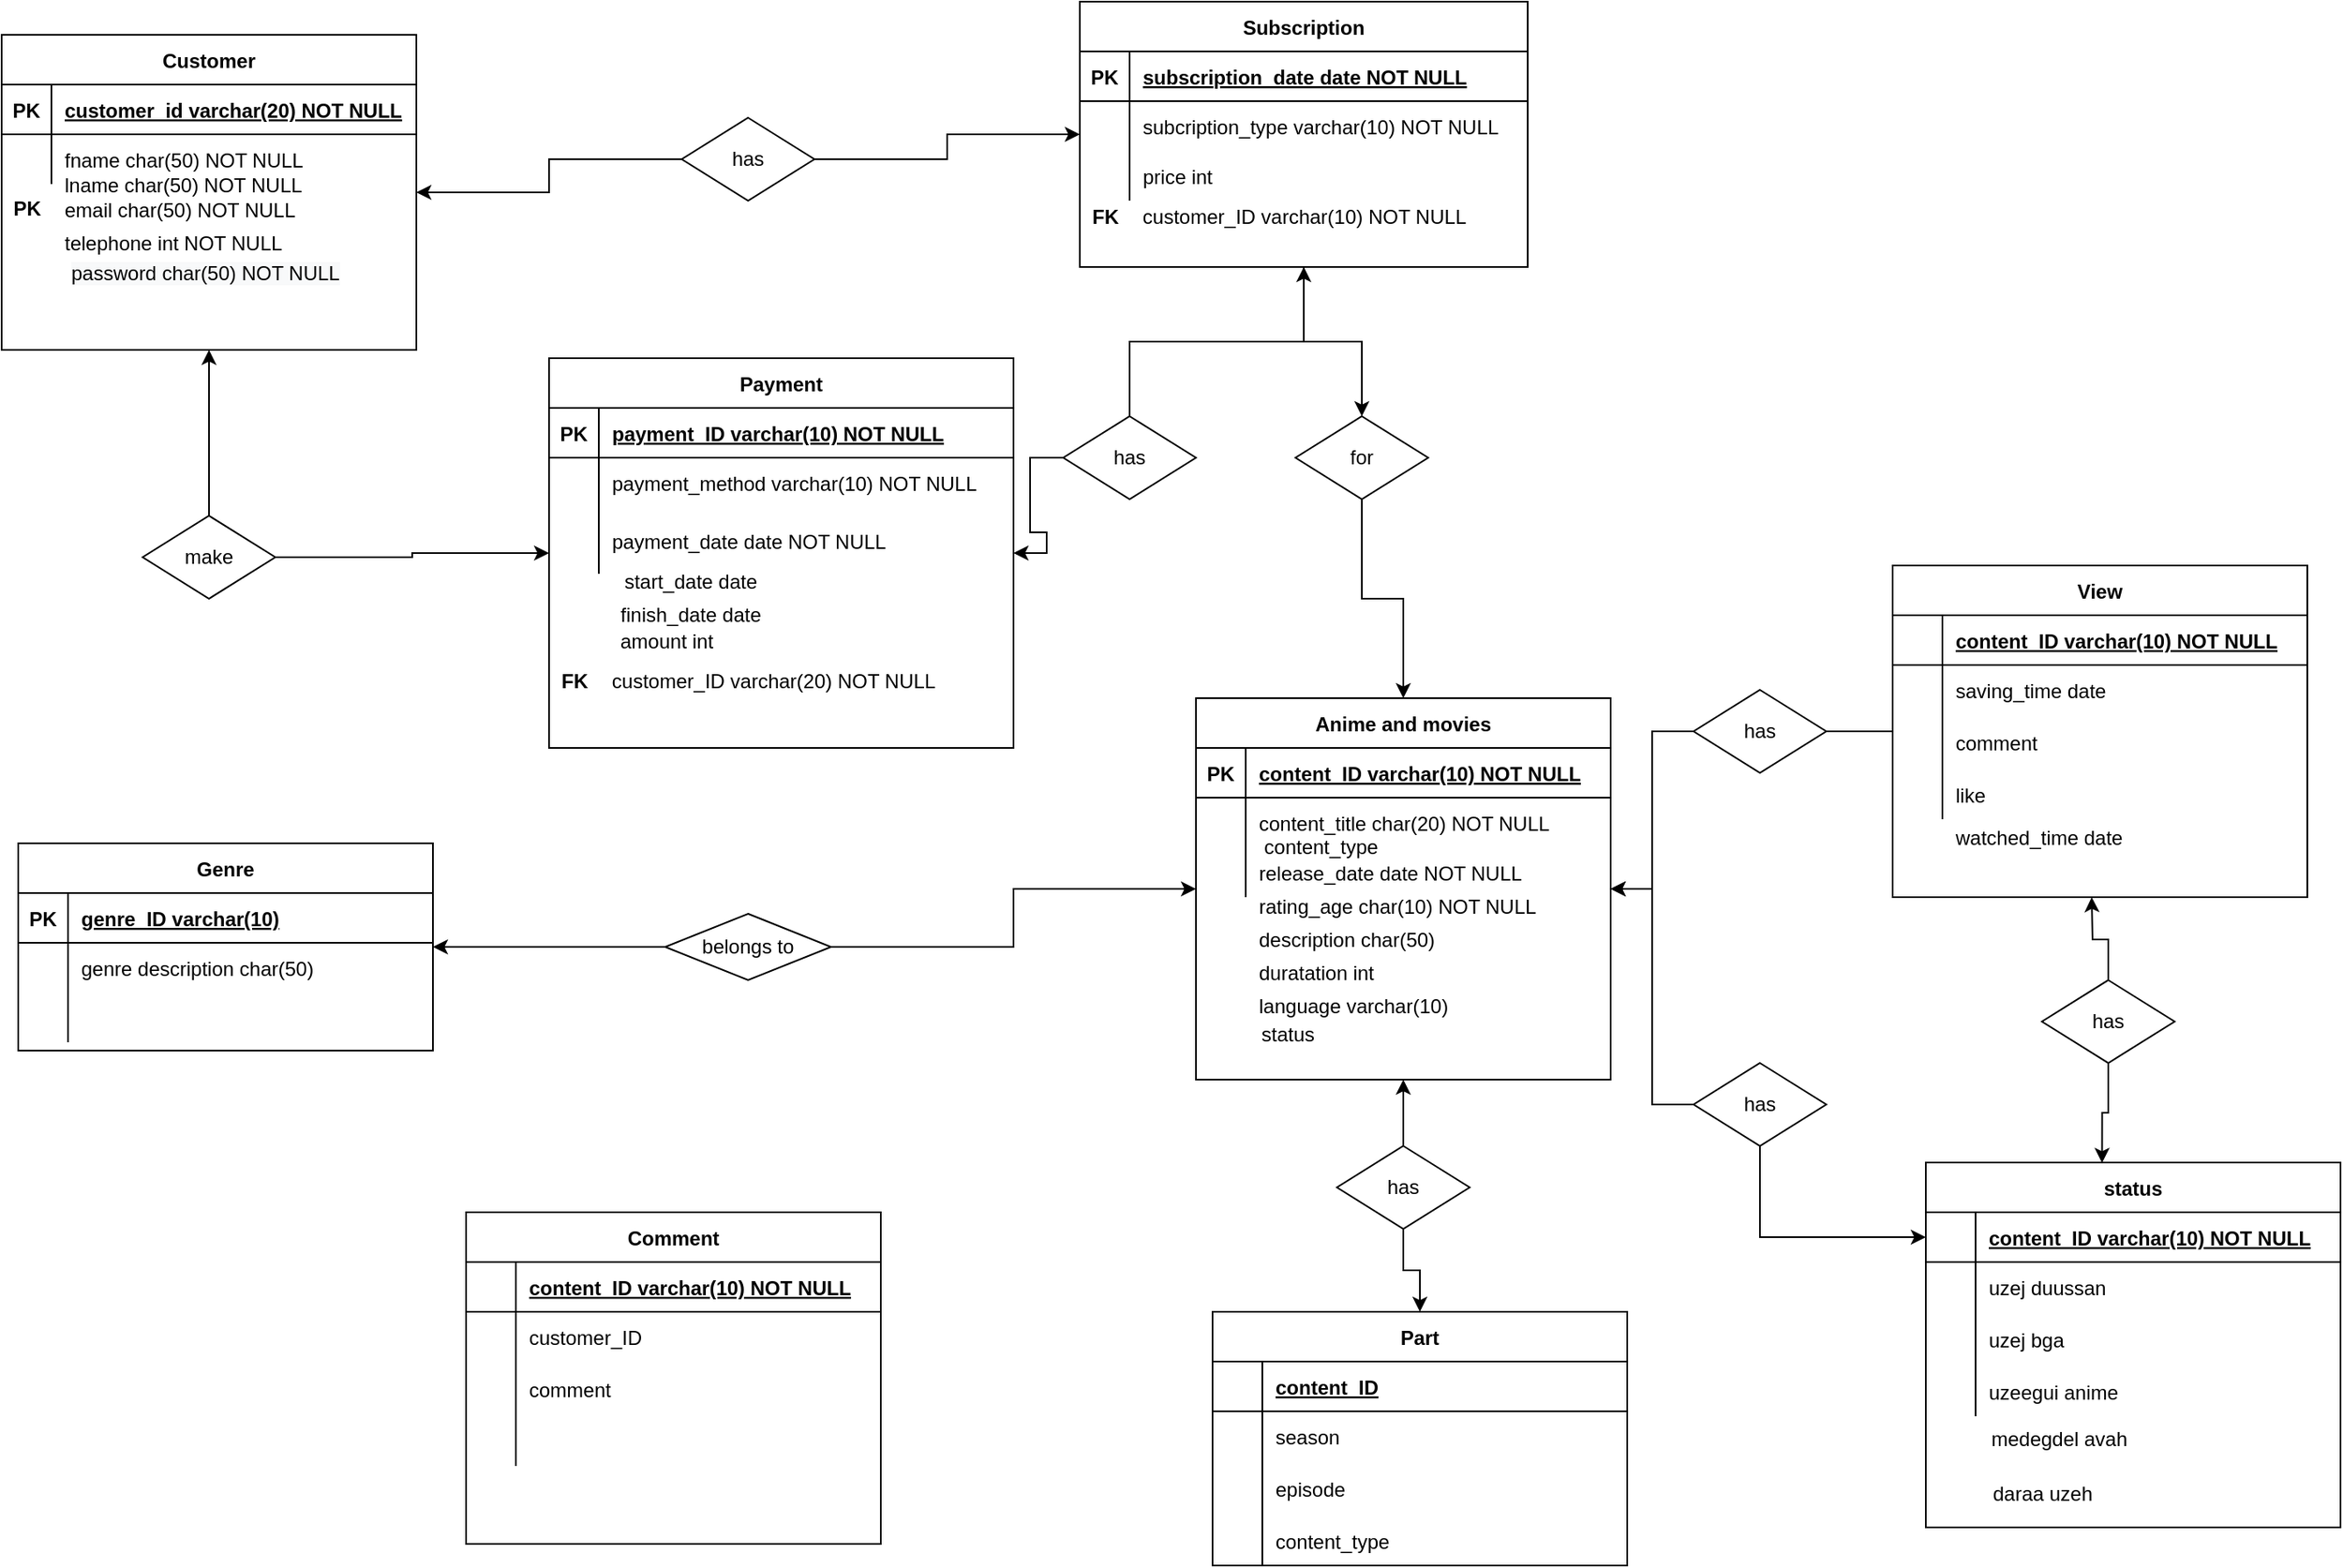 <mxfile version="16.6.2" type="device"><diagram id="V4XPIKXcY6aVH9F1fIoo" name="Page-1"><mxGraphModel dx="1673" dy="934" grid="1" gridSize="10" guides="1" tooltips="1" connect="1" arrows="1" fold="1" page="1" pageScale="1" pageWidth="850" pageHeight="1100" math="0" shadow="0"><root><mxCell id="0"/><mxCell id="1" parent="0"/><mxCell id="MwUaEsIKGgA0nYyrl2PC-1" value="" style="edgeStyle=orthogonalEdgeStyle;rounded=0;orthogonalLoop=1;jettySize=auto;html=1;" edge="1" parent="1" source="MwUaEsIKGgA0nYyrl2PC-2" target="MwUaEsIKGgA0nYyrl2PC-69"><mxGeometry relative="1" as="geometry"/></mxCell><mxCell id="MwUaEsIKGgA0nYyrl2PC-2" value="Subscription" style="shape=table;startSize=30;container=1;collapsible=1;childLayout=tableLayout;fixedRows=1;rowLines=0;fontStyle=1;align=center;resizeLast=1;" vertex="1" parent="1"><mxGeometry x="680" y="30" width="270" height="160" as="geometry"/></mxCell><mxCell id="MwUaEsIKGgA0nYyrl2PC-3" value="" style="shape=partialRectangle;collapsible=0;dropTarget=0;pointerEvents=0;fillColor=none;points=[[0,0.5],[1,0.5]];portConstraint=eastwest;top=0;left=0;right=0;bottom=1;" vertex="1" parent="MwUaEsIKGgA0nYyrl2PC-2"><mxGeometry y="30" width="270" height="30" as="geometry"/></mxCell><mxCell id="MwUaEsIKGgA0nYyrl2PC-4" value="PK" style="shape=partialRectangle;overflow=hidden;connectable=0;fillColor=none;top=0;left=0;bottom=0;right=0;fontStyle=1;" vertex="1" parent="MwUaEsIKGgA0nYyrl2PC-3"><mxGeometry width="30" height="30" as="geometry"><mxRectangle width="30" height="30" as="alternateBounds"/></mxGeometry></mxCell><mxCell id="MwUaEsIKGgA0nYyrl2PC-5" value="subscription_date date NOT NULL" style="shape=partialRectangle;overflow=hidden;connectable=0;fillColor=none;top=0;left=0;bottom=0;right=0;align=left;spacingLeft=6;fontStyle=5;" vertex="1" parent="MwUaEsIKGgA0nYyrl2PC-3"><mxGeometry x="30" width="240" height="30" as="geometry"><mxRectangle width="240" height="30" as="alternateBounds"/></mxGeometry></mxCell><mxCell id="MwUaEsIKGgA0nYyrl2PC-6" value="" style="shape=partialRectangle;collapsible=0;dropTarget=0;pointerEvents=0;fillColor=none;points=[[0,0.5],[1,0.5]];portConstraint=eastwest;top=0;left=0;right=0;bottom=0;" vertex="1" parent="MwUaEsIKGgA0nYyrl2PC-2"><mxGeometry y="60" width="270" height="30" as="geometry"/></mxCell><mxCell id="MwUaEsIKGgA0nYyrl2PC-7" value="" style="shape=partialRectangle;overflow=hidden;connectable=0;fillColor=none;top=0;left=0;bottom=0;right=0;" vertex="1" parent="MwUaEsIKGgA0nYyrl2PC-6"><mxGeometry width="30" height="30" as="geometry"><mxRectangle width="30" height="30" as="alternateBounds"/></mxGeometry></mxCell><mxCell id="MwUaEsIKGgA0nYyrl2PC-8" value="subcription_type varchar(10) NOT NULL" style="shape=partialRectangle;overflow=hidden;connectable=0;fillColor=none;top=0;left=0;bottom=0;right=0;align=left;spacingLeft=6;" vertex="1" parent="MwUaEsIKGgA0nYyrl2PC-6"><mxGeometry x="30" width="240" height="30" as="geometry"><mxRectangle width="240" height="30" as="alternateBounds"/></mxGeometry></mxCell><mxCell id="MwUaEsIKGgA0nYyrl2PC-9" value="" style="shape=partialRectangle;collapsible=0;dropTarget=0;pointerEvents=0;fillColor=none;points=[[0,0.5],[1,0.5]];portConstraint=eastwest;top=0;left=0;right=0;bottom=0;" vertex="1" parent="MwUaEsIKGgA0nYyrl2PC-2"><mxGeometry y="90" width="270" height="30" as="geometry"/></mxCell><mxCell id="MwUaEsIKGgA0nYyrl2PC-10" value="" style="shape=partialRectangle;overflow=hidden;connectable=0;fillColor=none;top=0;left=0;bottom=0;right=0;" vertex="1" parent="MwUaEsIKGgA0nYyrl2PC-9"><mxGeometry width="30" height="30" as="geometry"><mxRectangle width="30" height="30" as="alternateBounds"/></mxGeometry></mxCell><mxCell id="MwUaEsIKGgA0nYyrl2PC-11" value="price int" style="shape=partialRectangle;overflow=hidden;connectable=0;fillColor=none;top=0;left=0;bottom=0;right=0;align=left;spacingLeft=6;" vertex="1" parent="MwUaEsIKGgA0nYyrl2PC-9"><mxGeometry x="30" width="240" height="30" as="geometry"><mxRectangle width="240" height="30" as="alternateBounds"/></mxGeometry></mxCell><mxCell id="MwUaEsIKGgA0nYyrl2PC-12" value="Anime and movies" style="shape=table;startSize=30;container=1;collapsible=1;childLayout=tableLayout;fixedRows=1;rowLines=0;fontStyle=1;align=center;resizeLast=1;" vertex="1" parent="1"><mxGeometry x="750" y="450" width="250" height="230" as="geometry"/></mxCell><mxCell id="MwUaEsIKGgA0nYyrl2PC-13" value="" style="shape=partialRectangle;collapsible=0;dropTarget=0;pointerEvents=0;fillColor=none;points=[[0,0.5],[1,0.5]];portConstraint=eastwest;top=0;left=0;right=0;bottom=1;" vertex="1" parent="MwUaEsIKGgA0nYyrl2PC-12"><mxGeometry y="30" width="250" height="30" as="geometry"/></mxCell><mxCell id="MwUaEsIKGgA0nYyrl2PC-14" value="PK" style="shape=partialRectangle;overflow=hidden;connectable=0;fillColor=none;top=0;left=0;bottom=0;right=0;fontStyle=1;" vertex="1" parent="MwUaEsIKGgA0nYyrl2PC-13"><mxGeometry width="30" height="30" as="geometry"><mxRectangle width="30" height="30" as="alternateBounds"/></mxGeometry></mxCell><mxCell id="MwUaEsIKGgA0nYyrl2PC-15" value="content_ID varchar(10) NOT NULL" style="shape=partialRectangle;overflow=hidden;connectable=0;fillColor=none;top=0;left=0;bottom=0;right=0;align=left;spacingLeft=6;fontStyle=5;" vertex="1" parent="MwUaEsIKGgA0nYyrl2PC-13"><mxGeometry x="30" width="220" height="30" as="geometry"><mxRectangle width="220" height="30" as="alternateBounds"/></mxGeometry></mxCell><mxCell id="MwUaEsIKGgA0nYyrl2PC-16" value="" style="shape=partialRectangle;collapsible=0;dropTarget=0;pointerEvents=0;fillColor=none;points=[[0,0.5],[1,0.5]];portConstraint=eastwest;top=0;left=0;right=0;bottom=0;" vertex="1" parent="MwUaEsIKGgA0nYyrl2PC-12"><mxGeometry y="60" width="250" height="30" as="geometry"/></mxCell><mxCell id="MwUaEsIKGgA0nYyrl2PC-17" value="" style="shape=partialRectangle;overflow=hidden;connectable=0;fillColor=none;top=0;left=0;bottom=0;right=0;" vertex="1" parent="MwUaEsIKGgA0nYyrl2PC-16"><mxGeometry width="30" height="30" as="geometry"><mxRectangle width="30" height="30" as="alternateBounds"/></mxGeometry></mxCell><mxCell id="MwUaEsIKGgA0nYyrl2PC-18" value="content_title char(20) NOT NULL" style="shape=partialRectangle;overflow=hidden;connectable=0;fillColor=none;top=0;left=0;bottom=0;right=0;align=left;spacingLeft=6;" vertex="1" parent="MwUaEsIKGgA0nYyrl2PC-16"><mxGeometry x="30" width="220" height="30" as="geometry"><mxRectangle width="220" height="30" as="alternateBounds"/></mxGeometry></mxCell><mxCell id="MwUaEsIKGgA0nYyrl2PC-19" value="" style="shape=partialRectangle;collapsible=0;dropTarget=0;pointerEvents=0;fillColor=none;points=[[0,0.5],[1,0.5]];portConstraint=eastwest;top=0;left=0;right=0;bottom=0;" vertex="1" parent="MwUaEsIKGgA0nYyrl2PC-12"><mxGeometry y="90" width="250" height="30" as="geometry"/></mxCell><mxCell id="MwUaEsIKGgA0nYyrl2PC-20" value="" style="shape=partialRectangle;overflow=hidden;connectable=0;fillColor=none;top=0;left=0;bottom=0;right=0;" vertex="1" parent="MwUaEsIKGgA0nYyrl2PC-19"><mxGeometry width="30" height="30" as="geometry"><mxRectangle width="30" height="30" as="alternateBounds"/></mxGeometry></mxCell><mxCell id="MwUaEsIKGgA0nYyrl2PC-21" value="release_date date NOT NULL" style="shape=partialRectangle;overflow=hidden;connectable=0;fillColor=none;top=0;left=0;bottom=0;right=0;align=left;spacingLeft=6;" vertex="1" parent="MwUaEsIKGgA0nYyrl2PC-19"><mxGeometry x="30" width="220" height="30" as="geometry"><mxRectangle width="220" height="30" as="alternateBounds"/></mxGeometry></mxCell><mxCell id="MwUaEsIKGgA0nYyrl2PC-22" value="Customer" style="shape=table;startSize=30;container=1;collapsible=1;childLayout=tableLayout;fixedRows=1;rowLines=0;fontStyle=1;align=center;resizeLast=1;" vertex="1" parent="1"><mxGeometry x="30" y="50" width="250" height="190" as="geometry"/></mxCell><mxCell id="MwUaEsIKGgA0nYyrl2PC-23" value="" style="shape=partialRectangle;collapsible=0;dropTarget=0;pointerEvents=0;fillColor=none;points=[[0,0.5],[1,0.5]];portConstraint=eastwest;top=0;left=0;right=0;bottom=1;" vertex="1" parent="MwUaEsIKGgA0nYyrl2PC-22"><mxGeometry y="30" width="250" height="30" as="geometry"/></mxCell><mxCell id="MwUaEsIKGgA0nYyrl2PC-24" value="PK" style="shape=partialRectangle;overflow=hidden;connectable=0;fillColor=none;top=0;left=0;bottom=0;right=0;fontStyle=1;" vertex="1" parent="MwUaEsIKGgA0nYyrl2PC-23"><mxGeometry width="30" height="30" as="geometry"><mxRectangle width="30" height="30" as="alternateBounds"/></mxGeometry></mxCell><mxCell id="MwUaEsIKGgA0nYyrl2PC-25" value="customer_id varchar(20) NOT NULL " style="shape=partialRectangle;overflow=hidden;connectable=0;fillColor=none;top=0;left=0;bottom=0;right=0;align=left;spacingLeft=6;fontStyle=5;" vertex="1" parent="MwUaEsIKGgA0nYyrl2PC-23"><mxGeometry x="30" width="220" height="30" as="geometry"><mxRectangle width="220" height="30" as="alternateBounds"/></mxGeometry></mxCell><mxCell id="MwUaEsIKGgA0nYyrl2PC-26" value="" style="shape=partialRectangle;collapsible=0;dropTarget=0;pointerEvents=0;fillColor=none;points=[[0,0.5],[1,0.5]];portConstraint=eastwest;top=0;left=0;right=0;bottom=0;" vertex="1" parent="MwUaEsIKGgA0nYyrl2PC-22"><mxGeometry y="60" width="250" height="30" as="geometry"/></mxCell><mxCell id="MwUaEsIKGgA0nYyrl2PC-27" value="" style="shape=partialRectangle;overflow=hidden;connectable=0;fillColor=none;top=0;left=0;bottom=0;right=0;" vertex="1" parent="MwUaEsIKGgA0nYyrl2PC-26"><mxGeometry width="30" height="30" as="geometry"><mxRectangle width="30" height="30" as="alternateBounds"/></mxGeometry></mxCell><mxCell id="MwUaEsIKGgA0nYyrl2PC-28" value="fname char(50) NOT NULL" style="shape=partialRectangle;overflow=hidden;connectable=0;fillColor=none;top=0;left=0;bottom=0;right=0;align=left;spacingLeft=6;" vertex="1" parent="MwUaEsIKGgA0nYyrl2PC-26"><mxGeometry x="30" width="220" height="30" as="geometry"><mxRectangle width="220" height="30" as="alternateBounds"/></mxGeometry></mxCell><mxCell id="MwUaEsIKGgA0nYyrl2PC-29" value="lname char(50) NOT NULL" style="shape=partialRectangle;overflow=hidden;connectable=0;fillColor=none;top=0;left=0;bottom=0;right=0;align=left;spacingLeft=6;" vertex="1" parent="1"><mxGeometry x="60" y="125" width="220" height="30" as="geometry"><mxRectangle width="220" height="30" as="alternateBounds"/></mxGeometry></mxCell><mxCell id="MwUaEsIKGgA0nYyrl2PC-30" value="email char(50) NOT NULL" style="shape=partialRectangle;overflow=hidden;connectable=0;fillColor=none;top=0;left=0;bottom=0;right=0;align=left;spacingLeft=6;" vertex="1" parent="1"><mxGeometry x="60" y="80" width="220" height="150" as="geometry"><mxRectangle width="220" height="30" as="alternateBounds"/></mxGeometry></mxCell><mxCell id="MwUaEsIKGgA0nYyrl2PC-31" value="telephone int NOT NULL" style="shape=partialRectangle;overflow=hidden;connectable=0;fillColor=none;top=0;left=0;bottom=0;right=0;align=left;spacingLeft=6;" vertex="1" parent="1"><mxGeometry x="60" y="160" width="220" height="30" as="geometry"><mxRectangle width="220" height="30" as="alternateBounds"/></mxGeometry></mxCell><mxCell id="MwUaEsIKGgA0nYyrl2PC-32" value="" style="shape=partialRectangle;collapsible=0;dropTarget=0;pointerEvents=0;fillColor=none;points=[[0,0.5],[1,0.5]];portConstraint=eastwest;top=0;left=0;right=0;bottom=0;" vertex="1" parent="1"><mxGeometry x="750" y="560" width="250" height="30" as="geometry"/></mxCell><mxCell id="MwUaEsIKGgA0nYyrl2PC-33" value="" style="shape=partialRectangle;overflow=hidden;connectable=0;fillColor=none;top=0;left=0;bottom=0;right=0;" vertex="1" parent="MwUaEsIKGgA0nYyrl2PC-32"><mxGeometry width="30" height="30" as="geometry"><mxRectangle width="30" height="30" as="alternateBounds"/></mxGeometry></mxCell><mxCell id="MwUaEsIKGgA0nYyrl2PC-34" value="rating_age char(10) NOT NULL" style="shape=partialRectangle;overflow=hidden;connectable=0;fillColor=none;top=0;left=0;bottom=0;right=0;align=left;spacingLeft=6;" vertex="1" parent="MwUaEsIKGgA0nYyrl2PC-32"><mxGeometry x="30" width="220" height="30" as="geometry"><mxRectangle width="220" height="30" as="alternateBounds"/></mxGeometry></mxCell><mxCell id="MwUaEsIKGgA0nYyrl2PC-35" value="" style="shape=partialRectangle;collapsible=0;dropTarget=0;pointerEvents=0;fillColor=none;points=[[0,0.5],[1,0.5]];portConstraint=eastwest;top=0;left=0;right=0;bottom=0;" vertex="1" parent="1"><mxGeometry x="750" y="580" width="250" height="30" as="geometry"/></mxCell><mxCell id="MwUaEsIKGgA0nYyrl2PC-36" value="" style="shape=partialRectangle;overflow=hidden;connectable=0;fillColor=none;top=0;left=0;bottom=0;right=0;" vertex="1" parent="MwUaEsIKGgA0nYyrl2PC-35"><mxGeometry width="30" height="30" as="geometry"><mxRectangle width="30" height="30" as="alternateBounds"/></mxGeometry></mxCell><mxCell id="MwUaEsIKGgA0nYyrl2PC-37" value="description char(50)" style="shape=partialRectangle;overflow=hidden;connectable=0;fillColor=none;top=0;left=0;bottom=0;right=0;align=left;spacingLeft=6;" vertex="1" parent="MwUaEsIKGgA0nYyrl2PC-35"><mxGeometry x="30" width="220" height="30" as="geometry"><mxRectangle width="220" height="30" as="alternateBounds"/></mxGeometry></mxCell><mxCell id="MwUaEsIKGgA0nYyrl2PC-38" value="" style="shape=partialRectangle;collapsible=0;dropTarget=0;pointerEvents=0;fillColor=none;points=[[0,0.5],[1,0.5]];portConstraint=eastwest;top=0;left=0;right=0;bottom=0;" vertex="1" parent="1"><mxGeometry x="750" y="600" width="250" height="30" as="geometry"/></mxCell><mxCell id="MwUaEsIKGgA0nYyrl2PC-39" value="" style="shape=partialRectangle;overflow=hidden;connectable=0;fillColor=none;top=0;left=0;bottom=0;right=0;" vertex="1" parent="MwUaEsIKGgA0nYyrl2PC-38"><mxGeometry width="30" height="30" as="geometry"><mxRectangle width="30" height="30" as="alternateBounds"/></mxGeometry></mxCell><mxCell id="MwUaEsIKGgA0nYyrl2PC-40" value="duratation int" style="shape=partialRectangle;overflow=hidden;connectable=0;fillColor=none;top=0;left=0;bottom=0;right=0;align=left;spacingLeft=6;" vertex="1" parent="MwUaEsIKGgA0nYyrl2PC-38"><mxGeometry x="30" width="220" height="30" as="geometry"><mxRectangle width="220" height="30" as="alternateBounds"/></mxGeometry></mxCell><mxCell id="MwUaEsIKGgA0nYyrl2PC-41" value="" style="shape=partialRectangle;collapsible=0;dropTarget=0;pointerEvents=0;fillColor=none;points=[[0,0.5],[1,0.5]];portConstraint=eastwest;top=0;left=0;right=0;bottom=0;" vertex="1" parent="1"><mxGeometry x="750" y="620" width="250" height="30" as="geometry"/></mxCell><mxCell id="MwUaEsIKGgA0nYyrl2PC-42" value="" style="shape=partialRectangle;overflow=hidden;connectable=0;fillColor=none;top=0;left=0;bottom=0;right=0;" vertex="1" parent="MwUaEsIKGgA0nYyrl2PC-41"><mxGeometry width="30" height="30" as="geometry"><mxRectangle width="30" height="30" as="alternateBounds"/></mxGeometry></mxCell><mxCell id="MwUaEsIKGgA0nYyrl2PC-43" value="language varchar(10)" style="shape=partialRectangle;overflow=hidden;connectable=0;fillColor=none;top=0;left=0;bottom=0;right=0;align=left;spacingLeft=6;" vertex="1" parent="MwUaEsIKGgA0nYyrl2PC-41"><mxGeometry x="30" width="220" height="30" as="geometry"><mxRectangle width="220" height="30" as="alternateBounds"/></mxGeometry></mxCell><mxCell id="MwUaEsIKGgA0nYyrl2PC-44" value="Genre" style="shape=table;startSize=30;container=1;collapsible=1;childLayout=tableLayout;fixedRows=1;rowLines=0;fontStyle=1;align=center;resizeLast=1;" vertex="1" parent="1"><mxGeometry x="40" y="537.5" width="250" height="125" as="geometry"/></mxCell><mxCell id="MwUaEsIKGgA0nYyrl2PC-45" value="" style="shape=partialRectangle;collapsible=0;dropTarget=0;pointerEvents=0;fillColor=none;points=[[0,0.5],[1,0.5]];portConstraint=eastwest;top=0;left=0;right=0;bottom=1;" vertex="1" parent="MwUaEsIKGgA0nYyrl2PC-44"><mxGeometry y="30" width="250" height="30" as="geometry"/></mxCell><mxCell id="MwUaEsIKGgA0nYyrl2PC-46" value="PK" style="shape=partialRectangle;overflow=hidden;connectable=0;fillColor=none;top=0;left=0;bottom=0;right=0;fontStyle=1;" vertex="1" parent="MwUaEsIKGgA0nYyrl2PC-45"><mxGeometry width="30" height="30" as="geometry"><mxRectangle width="30" height="30" as="alternateBounds"/></mxGeometry></mxCell><mxCell id="MwUaEsIKGgA0nYyrl2PC-47" value="genre_ID varchar(10)" style="shape=partialRectangle;overflow=hidden;connectable=0;fillColor=none;top=0;left=0;bottom=0;right=0;align=left;spacingLeft=6;fontStyle=5;" vertex="1" parent="MwUaEsIKGgA0nYyrl2PC-45"><mxGeometry x="30" width="220" height="30" as="geometry"><mxRectangle width="220" height="30" as="alternateBounds"/></mxGeometry></mxCell><mxCell id="MwUaEsIKGgA0nYyrl2PC-48" value="" style="shape=partialRectangle;collapsible=0;dropTarget=0;pointerEvents=0;fillColor=none;points=[[0,0.5],[1,0.5]];portConstraint=eastwest;top=0;left=0;right=0;bottom=0;" vertex="1" parent="MwUaEsIKGgA0nYyrl2PC-44"><mxGeometry y="60" width="250" height="30" as="geometry"/></mxCell><mxCell id="MwUaEsIKGgA0nYyrl2PC-49" value="" style="shape=partialRectangle;overflow=hidden;connectable=0;fillColor=none;top=0;left=0;bottom=0;right=0;" vertex="1" parent="MwUaEsIKGgA0nYyrl2PC-48"><mxGeometry width="30" height="30" as="geometry"><mxRectangle width="30" height="30" as="alternateBounds"/></mxGeometry></mxCell><mxCell id="MwUaEsIKGgA0nYyrl2PC-50" value="genre description char(50)" style="shape=partialRectangle;overflow=hidden;connectable=0;fillColor=none;top=0;left=0;bottom=0;right=0;align=left;spacingLeft=6;" vertex="1" parent="MwUaEsIKGgA0nYyrl2PC-48"><mxGeometry x="30" width="220" height="30" as="geometry"><mxRectangle width="220" height="30" as="alternateBounds"/></mxGeometry></mxCell><mxCell id="MwUaEsIKGgA0nYyrl2PC-51" value="" style="shape=partialRectangle;collapsible=0;dropTarget=0;pointerEvents=0;fillColor=none;points=[[0,0.5],[1,0.5]];portConstraint=eastwest;top=0;left=0;right=0;bottom=0;" vertex="1" parent="MwUaEsIKGgA0nYyrl2PC-44"><mxGeometry y="90" width="250" height="30" as="geometry"/></mxCell><mxCell id="MwUaEsIKGgA0nYyrl2PC-52" value="" style="shape=partialRectangle;overflow=hidden;connectable=0;fillColor=none;top=0;left=0;bottom=0;right=0;" vertex="1" parent="MwUaEsIKGgA0nYyrl2PC-51"><mxGeometry width="30" height="30" as="geometry"><mxRectangle width="30" height="30" as="alternateBounds"/></mxGeometry></mxCell><mxCell id="MwUaEsIKGgA0nYyrl2PC-53" value="" style="shape=partialRectangle;overflow=hidden;connectable=0;fillColor=none;top=0;left=0;bottom=0;right=0;align=left;spacingLeft=6;" vertex="1" parent="MwUaEsIKGgA0nYyrl2PC-51"><mxGeometry x="30" width="220" height="30" as="geometry"><mxRectangle width="220" height="30" as="alternateBounds"/></mxGeometry></mxCell><mxCell id="MwUaEsIKGgA0nYyrl2PC-54" value="Payment" style="shape=table;startSize=30;container=1;collapsible=1;childLayout=tableLayout;fixedRows=1;rowLines=0;fontStyle=1;align=center;resizeLast=1;" vertex="1" parent="1"><mxGeometry x="360" y="245" width="280" height="235" as="geometry"/></mxCell><mxCell id="MwUaEsIKGgA0nYyrl2PC-55" value="" style="shape=partialRectangle;collapsible=0;dropTarget=0;pointerEvents=0;fillColor=none;points=[[0,0.5],[1,0.5]];portConstraint=eastwest;top=0;left=0;right=0;bottom=1;" vertex="1" parent="MwUaEsIKGgA0nYyrl2PC-54"><mxGeometry y="30" width="280" height="30" as="geometry"/></mxCell><mxCell id="MwUaEsIKGgA0nYyrl2PC-56" value="PK" style="shape=partialRectangle;overflow=hidden;connectable=0;fillColor=none;top=0;left=0;bottom=0;right=0;fontStyle=1;" vertex="1" parent="MwUaEsIKGgA0nYyrl2PC-55"><mxGeometry width="30" height="30" as="geometry"><mxRectangle width="30" height="30" as="alternateBounds"/></mxGeometry></mxCell><mxCell id="MwUaEsIKGgA0nYyrl2PC-57" value="payment_ID varchar(10) NOT NULL" style="shape=partialRectangle;overflow=hidden;connectable=0;fillColor=none;top=0;left=0;bottom=0;right=0;align=left;spacingLeft=6;fontStyle=5;" vertex="1" parent="MwUaEsIKGgA0nYyrl2PC-55"><mxGeometry x="30" width="250" height="30" as="geometry"><mxRectangle width="250" height="30" as="alternateBounds"/></mxGeometry></mxCell><mxCell id="MwUaEsIKGgA0nYyrl2PC-58" value="" style="shape=partialRectangle;collapsible=0;dropTarget=0;pointerEvents=0;fillColor=none;points=[[0,0.5],[1,0.5]];portConstraint=eastwest;top=0;left=0;right=0;bottom=0;" vertex="1" parent="MwUaEsIKGgA0nYyrl2PC-54"><mxGeometry y="60" width="280" height="30" as="geometry"/></mxCell><mxCell id="MwUaEsIKGgA0nYyrl2PC-59" value="" style="shape=partialRectangle;overflow=hidden;connectable=0;fillColor=none;top=0;left=0;bottom=0;right=0;" vertex="1" parent="MwUaEsIKGgA0nYyrl2PC-58"><mxGeometry width="30" height="30" as="geometry"><mxRectangle width="30" height="30" as="alternateBounds"/></mxGeometry></mxCell><mxCell id="MwUaEsIKGgA0nYyrl2PC-60" value="payment_method varchar(10) NOT NULL" style="shape=partialRectangle;overflow=hidden;connectable=0;fillColor=none;top=0;left=0;bottom=0;right=0;align=left;spacingLeft=6;" vertex="1" parent="MwUaEsIKGgA0nYyrl2PC-58"><mxGeometry x="30" width="250" height="30" as="geometry"><mxRectangle width="250" height="30" as="alternateBounds"/></mxGeometry></mxCell><mxCell id="MwUaEsIKGgA0nYyrl2PC-61" value="" style="shape=partialRectangle;collapsible=0;dropTarget=0;pointerEvents=0;fillColor=none;points=[[0,0.5],[1,0.5]];portConstraint=eastwest;top=0;left=0;right=0;bottom=0;" vertex="1" parent="MwUaEsIKGgA0nYyrl2PC-54"><mxGeometry y="90" width="280" height="40" as="geometry"/></mxCell><mxCell id="MwUaEsIKGgA0nYyrl2PC-62" value="" style="shape=partialRectangle;overflow=hidden;connectable=0;fillColor=none;top=0;left=0;bottom=0;right=0;" vertex="1" parent="MwUaEsIKGgA0nYyrl2PC-61"><mxGeometry width="30" height="40" as="geometry"><mxRectangle width="30" height="40" as="alternateBounds"/></mxGeometry></mxCell><mxCell id="MwUaEsIKGgA0nYyrl2PC-63" value="payment_date date NOT NULL" style="shape=partialRectangle;overflow=hidden;connectable=0;fillColor=none;top=0;left=0;bottom=0;right=0;align=left;spacingLeft=6;" vertex="1" parent="MwUaEsIKGgA0nYyrl2PC-61"><mxGeometry x="30" width="250" height="40" as="geometry"><mxRectangle width="250" height="40" as="alternateBounds"/></mxGeometry></mxCell><mxCell id="MwUaEsIKGgA0nYyrl2PC-64" value="amount int " style="shape=partialRectangle;overflow=hidden;connectable=0;fillColor=none;top=0;left=0;bottom=0;right=0;align=left;spacingLeft=6;" vertex="1" parent="1"><mxGeometry x="395" y="400" width="250" height="30" as="geometry"><mxRectangle width="250" height="30" as="alternateBounds"/></mxGeometry></mxCell><mxCell id="MwUaEsIKGgA0nYyrl2PC-65" style="edgeStyle=orthogonalEdgeStyle;rounded=0;orthogonalLoop=1;jettySize=auto;html=1;" edge="1" parent="1" source="MwUaEsIKGgA0nYyrl2PC-67" target="MwUaEsIKGgA0nYyrl2PC-2"><mxGeometry relative="1" as="geometry"/></mxCell><mxCell id="MwUaEsIKGgA0nYyrl2PC-66" style="edgeStyle=orthogonalEdgeStyle;rounded=0;orthogonalLoop=1;jettySize=auto;html=1;" edge="1" parent="1" source="MwUaEsIKGgA0nYyrl2PC-67" target="MwUaEsIKGgA0nYyrl2PC-54"><mxGeometry relative="1" as="geometry"/></mxCell><mxCell id="MwUaEsIKGgA0nYyrl2PC-67" value="has" style="rhombus;whiteSpace=wrap;html=1;" vertex="1" parent="1"><mxGeometry x="670" y="280" width="80" height="50" as="geometry"/></mxCell><mxCell id="MwUaEsIKGgA0nYyrl2PC-68" style="edgeStyle=orthogonalEdgeStyle;rounded=0;orthogonalLoop=1;jettySize=auto;html=1;entryX=0.5;entryY=0;entryDx=0;entryDy=0;" edge="1" parent="1" source="MwUaEsIKGgA0nYyrl2PC-69" target="MwUaEsIKGgA0nYyrl2PC-12"><mxGeometry relative="1" as="geometry"/></mxCell><mxCell id="MwUaEsIKGgA0nYyrl2PC-69" value="for" style="rhombus;whiteSpace=wrap;html=1;" vertex="1" parent="1"><mxGeometry x="810" y="280" width="80" height="50" as="geometry"/></mxCell><mxCell id="MwUaEsIKGgA0nYyrl2PC-70" style="edgeStyle=orthogonalEdgeStyle;rounded=0;orthogonalLoop=1;jettySize=auto;html=1;" edge="1" parent="1" source="MwUaEsIKGgA0nYyrl2PC-72" target="MwUaEsIKGgA0nYyrl2PC-12"><mxGeometry relative="1" as="geometry"/></mxCell><mxCell id="MwUaEsIKGgA0nYyrl2PC-71" style="edgeStyle=orthogonalEdgeStyle;rounded=0;orthogonalLoop=1;jettySize=auto;html=1;" edge="1" parent="1" source="MwUaEsIKGgA0nYyrl2PC-72" target="MwUaEsIKGgA0nYyrl2PC-44"><mxGeometry relative="1" as="geometry"/></mxCell><mxCell id="MwUaEsIKGgA0nYyrl2PC-72" value="belongs to" style="rhombus;whiteSpace=wrap;html=1;" vertex="1" parent="1"><mxGeometry x="430" y="580" width="100" height="40" as="geometry"/></mxCell><mxCell id="MwUaEsIKGgA0nYyrl2PC-73" style="edgeStyle=orthogonalEdgeStyle;rounded=0;orthogonalLoop=1;jettySize=auto;html=1;" edge="1" parent="1" source="MwUaEsIKGgA0nYyrl2PC-75" target="MwUaEsIKGgA0nYyrl2PC-2"><mxGeometry relative="1" as="geometry"/></mxCell><mxCell id="MwUaEsIKGgA0nYyrl2PC-74" style="edgeStyle=orthogonalEdgeStyle;rounded=0;orthogonalLoop=1;jettySize=auto;html=1;" edge="1" parent="1" source="MwUaEsIKGgA0nYyrl2PC-75" target="MwUaEsIKGgA0nYyrl2PC-22"><mxGeometry relative="1" as="geometry"/></mxCell><mxCell id="MwUaEsIKGgA0nYyrl2PC-75" value="has" style="rhombus;whiteSpace=wrap;html=1;" vertex="1" parent="1"><mxGeometry x="440" y="100" width="80" height="50" as="geometry"/></mxCell><mxCell id="MwUaEsIKGgA0nYyrl2PC-76" style="edgeStyle=orthogonalEdgeStyle;rounded=0;orthogonalLoop=1;jettySize=auto;html=1;" edge="1" parent="1" source="MwUaEsIKGgA0nYyrl2PC-78" target="MwUaEsIKGgA0nYyrl2PC-22"><mxGeometry relative="1" as="geometry"/></mxCell><mxCell id="MwUaEsIKGgA0nYyrl2PC-77" style="edgeStyle=orthogonalEdgeStyle;rounded=0;orthogonalLoop=1;jettySize=auto;html=1;" edge="1" parent="1" source="MwUaEsIKGgA0nYyrl2PC-78" target="MwUaEsIKGgA0nYyrl2PC-54"><mxGeometry relative="1" as="geometry"/></mxCell><mxCell id="MwUaEsIKGgA0nYyrl2PC-78" value="make" style="rhombus;whiteSpace=wrap;html=1;" vertex="1" parent="1"><mxGeometry x="115" y="340" width="80" height="50" as="geometry"/></mxCell><mxCell id="MwUaEsIKGgA0nYyrl2PC-79" value="&lt;span style=&quot;color: rgb(0 , 0 , 0) ; font-family: &amp;#34;helvetica&amp;#34; ; font-size: 12px ; font-style: normal ; font-weight: 400 ; letter-spacing: normal ; text-align: left ; text-indent: 0px ; text-transform: none ; word-spacing: 0px ; background-color: rgb(248 , 249 , 250) ; display: inline ; float: none&quot;&gt;password char(50) NOT NULL&lt;/span&gt;" style="text;whiteSpace=wrap;html=1;" vertex="1" parent="1"><mxGeometry x="70" y="180" width="190" height="30" as="geometry"/></mxCell><mxCell id="MwUaEsIKGgA0nYyrl2PC-101" style="edgeStyle=orthogonalEdgeStyle;rounded=0;orthogonalLoop=1;jettySize=auto;html=1;startArrow=none;" edge="1" parent="1" source="MwUaEsIKGgA0nYyrl2PC-137" target="MwUaEsIKGgA0nYyrl2PC-12"><mxGeometry relative="1" as="geometry"/></mxCell><mxCell id="MwUaEsIKGgA0nYyrl2PC-80" value="View" style="shape=table;startSize=30;container=1;collapsible=1;childLayout=tableLayout;fixedRows=1;rowLines=0;fontStyle=1;align=center;resizeLast=1;" vertex="1" parent="1"><mxGeometry x="1170" y="370" width="250" height="200" as="geometry"/></mxCell><mxCell id="MwUaEsIKGgA0nYyrl2PC-81" value="" style="shape=partialRectangle;collapsible=0;dropTarget=0;pointerEvents=0;fillColor=none;points=[[0,0.5],[1,0.5]];portConstraint=eastwest;top=0;left=0;right=0;bottom=1;" vertex="1" parent="MwUaEsIKGgA0nYyrl2PC-80"><mxGeometry y="30" width="250" height="30" as="geometry"/></mxCell><mxCell id="MwUaEsIKGgA0nYyrl2PC-82" value="" style="shape=partialRectangle;overflow=hidden;connectable=0;fillColor=none;top=0;left=0;bottom=0;right=0;fontStyle=1;" vertex="1" parent="MwUaEsIKGgA0nYyrl2PC-81"><mxGeometry width="30" height="30" as="geometry"><mxRectangle width="30" height="30" as="alternateBounds"/></mxGeometry></mxCell><mxCell id="MwUaEsIKGgA0nYyrl2PC-83" value="content_ID varchar(10) NOT NULL" style="shape=partialRectangle;overflow=hidden;connectable=0;fillColor=none;top=0;left=0;bottom=0;right=0;align=left;spacingLeft=6;fontStyle=5;" vertex="1" parent="MwUaEsIKGgA0nYyrl2PC-81"><mxGeometry x="30" width="220" height="30" as="geometry"><mxRectangle width="220" height="30" as="alternateBounds"/></mxGeometry></mxCell><mxCell id="MwUaEsIKGgA0nYyrl2PC-84" value="" style="shape=partialRectangle;collapsible=0;dropTarget=0;pointerEvents=0;fillColor=none;points=[[0,0.5],[1,0.5]];portConstraint=eastwest;top=0;left=0;right=0;bottom=0;" vertex="1" parent="MwUaEsIKGgA0nYyrl2PC-80"><mxGeometry y="60" width="250" height="30" as="geometry"/></mxCell><mxCell id="MwUaEsIKGgA0nYyrl2PC-85" value="" style="shape=partialRectangle;overflow=hidden;connectable=0;fillColor=none;top=0;left=0;bottom=0;right=0;" vertex="1" parent="MwUaEsIKGgA0nYyrl2PC-84"><mxGeometry width="30" height="30" as="geometry"><mxRectangle width="30" height="30" as="alternateBounds"/></mxGeometry></mxCell><mxCell id="MwUaEsIKGgA0nYyrl2PC-86" value="saving_time date" style="shape=partialRectangle;overflow=hidden;connectable=0;fillColor=none;top=0;left=0;bottom=0;right=0;align=left;spacingLeft=6;" vertex="1" parent="MwUaEsIKGgA0nYyrl2PC-84"><mxGeometry x="30" width="220" height="30" as="geometry"><mxRectangle width="220" height="30" as="alternateBounds"/></mxGeometry></mxCell><mxCell id="MwUaEsIKGgA0nYyrl2PC-98" value="" style="shape=partialRectangle;collapsible=0;dropTarget=0;pointerEvents=0;fillColor=none;points=[[0,0.5],[1,0.5]];portConstraint=eastwest;top=0;left=0;right=0;bottom=0;" vertex="1" parent="MwUaEsIKGgA0nYyrl2PC-80"><mxGeometry y="90" width="250" height="33" as="geometry"/></mxCell><mxCell id="MwUaEsIKGgA0nYyrl2PC-99" value="" style="shape=partialRectangle;overflow=hidden;connectable=0;fillColor=none;top=0;left=0;bottom=0;right=0;" vertex="1" parent="MwUaEsIKGgA0nYyrl2PC-98"><mxGeometry width="30" height="33" as="geometry"><mxRectangle width="30" height="33" as="alternateBounds"/></mxGeometry></mxCell><mxCell id="MwUaEsIKGgA0nYyrl2PC-100" value="comment" style="shape=partialRectangle;overflow=hidden;connectable=0;fillColor=none;top=0;left=0;bottom=0;right=0;align=left;spacingLeft=6;" vertex="1" parent="MwUaEsIKGgA0nYyrl2PC-98"><mxGeometry x="30" width="220" height="33" as="geometry"><mxRectangle width="220" height="33" as="alternateBounds"/></mxGeometry></mxCell><mxCell id="MwUaEsIKGgA0nYyrl2PC-87" value="" style="shape=partialRectangle;collapsible=0;dropTarget=0;pointerEvents=0;fillColor=none;points=[[0,0.5],[1,0.5]];portConstraint=eastwest;top=0;left=0;right=0;bottom=0;" vertex="1" parent="MwUaEsIKGgA0nYyrl2PC-80"><mxGeometry y="123" width="250" height="30" as="geometry"/></mxCell><mxCell id="MwUaEsIKGgA0nYyrl2PC-88" value="" style="shape=partialRectangle;overflow=hidden;connectable=0;fillColor=none;top=0;left=0;bottom=0;right=0;" vertex="1" parent="MwUaEsIKGgA0nYyrl2PC-87"><mxGeometry width="30" height="30" as="geometry"><mxRectangle width="30" height="30" as="alternateBounds"/></mxGeometry></mxCell><mxCell id="MwUaEsIKGgA0nYyrl2PC-89" value="like" style="shape=partialRectangle;overflow=hidden;connectable=0;fillColor=none;top=0;left=0;bottom=0;right=0;align=left;spacingLeft=6;" vertex="1" parent="MwUaEsIKGgA0nYyrl2PC-87"><mxGeometry x="30" width="220" height="30" as="geometry"><mxRectangle width="220" height="30" as="alternateBounds"/></mxGeometry></mxCell><mxCell id="MwUaEsIKGgA0nYyrl2PC-90" value="customer_ID varchar(10) NOT NULL" style="text;html=1;align=center;verticalAlign=middle;resizable=0;points=[];autosize=1;strokeColor=none;fillColor=none;" vertex="1" parent="1"><mxGeometry x="710" y="150" width="210" height="20" as="geometry"/></mxCell><mxCell id="MwUaEsIKGgA0nYyrl2PC-91" value="&lt;b&gt;FK&lt;/b&gt;" style="text;html=1;align=center;verticalAlign=middle;resizable=0;points=[];autosize=1;strokeColor=none;fillColor=none;" vertex="1" parent="1"><mxGeometry x="680" y="150" width="30" height="20" as="geometry"/></mxCell><mxCell id="MwUaEsIKGgA0nYyrl2PC-92" value="&lt;b&gt;FK&lt;/b&gt;" style="text;html=1;align=center;verticalAlign=middle;resizable=0;points=[];autosize=1;strokeColor=none;fillColor=none;" vertex="1" parent="1"><mxGeometry x="360" y="430" width="30" height="20" as="geometry"/></mxCell><mxCell id="MwUaEsIKGgA0nYyrl2PC-93" value="&lt;b&gt;PK&lt;/b&gt;" style="text;html=1;align=center;verticalAlign=middle;resizable=0;points=[];autosize=1;strokeColor=none;fillColor=none;" vertex="1" parent="1"><mxGeometry x="30" y="145" width="30" height="20" as="geometry"/></mxCell><mxCell id="MwUaEsIKGgA0nYyrl2PC-94" value="customer_ID varchar(20) NOT NULL" style="text;html=1;align=center;verticalAlign=middle;resizable=0;points=[];autosize=1;strokeColor=none;fillColor=none;" vertex="1" parent="1"><mxGeometry x="390" y="430" width="210" height="20" as="geometry"/></mxCell><mxCell id="MwUaEsIKGgA0nYyrl2PC-95" value="start_date date" style="text;html=1;align=center;verticalAlign=middle;resizable=0;points=[];autosize=1;strokeColor=none;fillColor=none;" vertex="1" parent="1"><mxGeometry x="395" y="370" width="100" height="20" as="geometry"/></mxCell><mxCell id="MwUaEsIKGgA0nYyrl2PC-97" value="finish_date date" style="text;html=1;align=center;verticalAlign=middle;resizable=0;points=[];autosize=1;strokeColor=none;fillColor=none;" vertex="1" parent="1"><mxGeometry x="395" y="390" width="100" height="20" as="geometry"/></mxCell><mxCell id="MwUaEsIKGgA0nYyrl2PC-102" value="Part" style="shape=table;startSize=30;container=1;collapsible=1;childLayout=tableLayout;fixedRows=1;rowLines=0;fontStyle=1;align=center;resizeLast=1;" vertex="1" parent="1"><mxGeometry x="760" y="820" width="250" height="153" as="geometry"/></mxCell><mxCell id="MwUaEsIKGgA0nYyrl2PC-103" value="" style="shape=partialRectangle;collapsible=0;dropTarget=0;pointerEvents=0;fillColor=none;points=[[0,0.5],[1,0.5]];portConstraint=eastwest;top=0;left=0;right=0;bottom=1;" vertex="1" parent="MwUaEsIKGgA0nYyrl2PC-102"><mxGeometry y="30" width="250" height="30" as="geometry"/></mxCell><mxCell id="MwUaEsIKGgA0nYyrl2PC-104" value="" style="shape=partialRectangle;overflow=hidden;connectable=0;fillColor=none;top=0;left=0;bottom=0;right=0;fontStyle=1;" vertex="1" parent="MwUaEsIKGgA0nYyrl2PC-103"><mxGeometry width="30" height="30" as="geometry"><mxRectangle width="30" height="30" as="alternateBounds"/></mxGeometry></mxCell><mxCell id="MwUaEsIKGgA0nYyrl2PC-105" value="content_ID" style="shape=partialRectangle;overflow=hidden;connectable=0;fillColor=none;top=0;left=0;bottom=0;right=0;align=left;spacingLeft=6;fontStyle=5;" vertex="1" parent="MwUaEsIKGgA0nYyrl2PC-103"><mxGeometry x="30" width="220" height="30" as="geometry"><mxRectangle width="220" height="30" as="alternateBounds"/></mxGeometry></mxCell><mxCell id="MwUaEsIKGgA0nYyrl2PC-106" value="" style="shape=partialRectangle;collapsible=0;dropTarget=0;pointerEvents=0;fillColor=none;points=[[0,0.5],[1,0.5]];portConstraint=eastwest;top=0;left=0;right=0;bottom=0;" vertex="1" parent="MwUaEsIKGgA0nYyrl2PC-102"><mxGeometry y="60" width="250" height="30" as="geometry"/></mxCell><mxCell id="MwUaEsIKGgA0nYyrl2PC-107" value="" style="shape=partialRectangle;overflow=hidden;connectable=0;fillColor=none;top=0;left=0;bottom=0;right=0;" vertex="1" parent="MwUaEsIKGgA0nYyrl2PC-106"><mxGeometry width="30" height="30" as="geometry"><mxRectangle width="30" height="30" as="alternateBounds"/></mxGeometry></mxCell><mxCell id="MwUaEsIKGgA0nYyrl2PC-108" value="season" style="shape=partialRectangle;overflow=hidden;connectable=0;fillColor=none;top=0;left=0;bottom=0;right=0;align=left;spacingLeft=6;" vertex="1" parent="MwUaEsIKGgA0nYyrl2PC-106"><mxGeometry x="30" width="220" height="30" as="geometry"><mxRectangle width="220" height="30" as="alternateBounds"/></mxGeometry></mxCell><mxCell id="MwUaEsIKGgA0nYyrl2PC-109" value="" style="shape=partialRectangle;collapsible=0;dropTarget=0;pointerEvents=0;fillColor=none;points=[[0,0.5],[1,0.5]];portConstraint=eastwest;top=0;left=0;right=0;bottom=0;" vertex="1" parent="MwUaEsIKGgA0nYyrl2PC-102"><mxGeometry y="90" width="250" height="33" as="geometry"/></mxCell><mxCell id="MwUaEsIKGgA0nYyrl2PC-110" value="" style="shape=partialRectangle;overflow=hidden;connectable=0;fillColor=none;top=0;left=0;bottom=0;right=0;" vertex="1" parent="MwUaEsIKGgA0nYyrl2PC-109"><mxGeometry width="30" height="33" as="geometry"><mxRectangle width="30" height="33" as="alternateBounds"/></mxGeometry></mxCell><mxCell id="MwUaEsIKGgA0nYyrl2PC-111" value="episode" style="shape=partialRectangle;overflow=hidden;connectable=0;fillColor=none;top=0;left=0;bottom=0;right=0;align=left;spacingLeft=6;" vertex="1" parent="MwUaEsIKGgA0nYyrl2PC-109"><mxGeometry x="30" width="220" height="33" as="geometry"><mxRectangle width="220" height="33" as="alternateBounds"/></mxGeometry></mxCell><mxCell id="MwUaEsIKGgA0nYyrl2PC-112" value="" style="shape=partialRectangle;collapsible=0;dropTarget=0;pointerEvents=0;fillColor=none;points=[[0,0.5],[1,0.5]];portConstraint=eastwest;top=0;left=0;right=0;bottom=0;" vertex="1" parent="MwUaEsIKGgA0nYyrl2PC-102"><mxGeometry y="123" width="250" height="30" as="geometry"/></mxCell><mxCell id="MwUaEsIKGgA0nYyrl2PC-113" value="" style="shape=partialRectangle;overflow=hidden;connectable=0;fillColor=none;top=0;left=0;bottom=0;right=0;" vertex="1" parent="MwUaEsIKGgA0nYyrl2PC-112"><mxGeometry width="30" height="30" as="geometry"><mxRectangle width="30" height="30" as="alternateBounds"/></mxGeometry></mxCell><mxCell id="MwUaEsIKGgA0nYyrl2PC-114" value="content_type" style="shape=partialRectangle;overflow=hidden;connectable=0;fillColor=none;top=0;left=0;bottom=0;right=0;align=left;spacingLeft=6;" vertex="1" parent="MwUaEsIKGgA0nYyrl2PC-112"><mxGeometry x="30" width="220" height="30" as="geometry"><mxRectangle width="220" height="30" as="alternateBounds"/></mxGeometry></mxCell><mxCell id="MwUaEsIKGgA0nYyrl2PC-121" style="edgeStyle=orthogonalEdgeStyle;rounded=0;orthogonalLoop=1;jettySize=auto;html=1;" edge="1" parent="1" source="MwUaEsIKGgA0nYyrl2PC-119" target="MwUaEsIKGgA0nYyrl2PC-102"><mxGeometry relative="1" as="geometry"/></mxCell><mxCell id="MwUaEsIKGgA0nYyrl2PC-122" style="edgeStyle=orthogonalEdgeStyle;rounded=0;orthogonalLoop=1;jettySize=auto;html=1;entryX=0.5;entryY=1;entryDx=0;entryDy=0;" edge="1" parent="1" source="MwUaEsIKGgA0nYyrl2PC-119" target="MwUaEsIKGgA0nYyrl2PC-12"><mxGeometry relative="1" as="geometry"/></mxCell><mxCell id="MwUaEsIKGgA0nYyrl2PC-119" value="has" style="rhombus;whiteSpace=wrap;html=1;" vertex="1" parent="1"><mxGeometry x="835" y="720" width="80" height="50" as="geometry"/></mxCell><mxCell id="MwUaEsIKGgA0nYyrl2PC-123" value="status" style="shape=table;startSize=30;container=1;collapsible=1;childLayout=tableLayout;fixedRows=1;rowLines=0;fontStyle=1;align=center;resizeLast=1;" vertex="1" parent="1"><mxGeometry x="1190" y="730" width="250" height="220" as="geometry"/></mxCell><mxCell id="MwUaEsIKGgA0nYyrl2PC-124" value="" style="shape=partialRectangle;collapsible=0;dropTarget=0;pointerEvents=0;fillColor=none;points=[[0,0.5],[1,0.5]];portConstraint=eastwest;top=0;left=0;right=0;bottom=1;" vertex="1" parent="MwUaEsIKGgA0nYyrl2PC-123"><mxGeometry y="30" width="250" height="30" as="geometry"/></mxCell><mxCell id="MwUaEsIKGgA0nYyrl2PC-125" value="" style="shape=partialRectangle;overflow=hidden;connectable=0;fillColor=none;top=0;left=0;bottom=0;right=0;fontStyle=1;" vertex="1" parent="MwUaEsIKGgA0nYyrl2PC-124"><mxGeometry width="30" height="30" as="geometry"><mxRectangle width="30" height="30" as="alternateBounds"/></mxGeometry></mxCell><mxCell id="MwUaEsIKGgA0nYyrl2PC-126" value="content_ID varchar(10) NOT NULL" style="shape=partialRectangle;overflow=hidden;connectable=0;fillColor=none;top=0;left=0;bottom=0;right=0;align=left;spacingLeft=6;fontStyle=5;" vertex="1" parent="MwUaEsIKGgA0nYyrl2PC-124"><mxGeometry x="30" width="220" height="30" as="geometry"><mxRectangle width="220" height="30" as="alternateBounds"/></mxGeometry></mxCell><mxCell id="MwUaEsIKGgA0nYyrl2PC-127" value="" style="shape=partialRectangle;collapsible=0;dropTarget=0;pointerEvents=0;fillColor=none;points=[[0,0.5],[1,0.5]];portConstraint=eastwest;top=0;left=0;right=0;bottom=0;" vertex="1" parent="MwUaEsIKGgA0nYyrl2PC-123"><mxGeometry y="60" width="250" height="30" as="geometry"/></mxCell><mxCell id="MwUaEsIKGgA0nYyrl2PC-128" value="" style="shape=partialRectangle;overflow=hidden;connectable=0;fillColor=none;top=0;left=0;bottom=0;right=0;" vertex="1" parent="MwUaEsIKGgA0nYyrl2PC-127"><mxGeometry width="30" height="30" as="geometry"><mxRectangle width="30" height="30" as="alternateBounds"/></mxGeometry></mxCell><mxCell id="MwUaEsIKGgA0nYyrl2PC-129" value="uzej duussan" style="shape=partialRectangle;overflow=hidden;connectable=0;fillColor=none;top=0;left=0;bottom=0;right=0;align=left;spacingLeft=6;" vertex="1" parent="MwUaEsIKGgA0nYyrl2PC-127"><mxGeometry x="30" width="220" height="30" as="geometry"><mxRectangle width="220" height="30" as="alternateBounds"/></mxGeometry></mxCell><mxCell id="MwUaEsIKGgA0nYyrl2PC-130" value="" style="shape=partialRectangle;collapsible=0;dropTarget=0;pointerEvents=0;fillColor=none;points=[[0,0.5],[1,0.5]];portConstraint=eastwest;top=0;left=0;right=0;bottom=0;" vertex="1" parent="MwUaEsIKGgA0nYyrl2PC-123"><mxGeometry y="90" width="250" height="33" as="geometry"/></mxCell><mxCell id="MwUaEsIKGgA0nYyrl2PC-131" value="" style="shape=partialRectangle;overflow=hidden;connectable=0;fillColor=none;top=0;left=0;bottom=0;right=0;" vertex="1" parent="MwUaEsIKGgA0nYyrl2PC-130"><mxGeometry width="30" height="33" as="geometry"><mxRectangle width="30" height="33" as="alternateBounds"/></mxGeometry></mxCell><mxCell id="MwUaEsIKGgA0nYyrl2PC-132" value="uzej bga" style="shape=partialRectangle;overflow=hidden;connectable=0;fillColor=none;top=0;left=0;bottom=0;right=0;align=left;spacingLeft=6;" vertex="1" parent="MwUaEsIKGgA0nYyrl2PC-130"><mxGeometry x="30" width="220" height="33" as="geometry"><mxRectangle width="220" height="33" as="alternateBounds"/></mxGeometry></mxCell><mxCell id="MwUaEsIKGgA0nYyrl2PC-133" value="" style="shape=partialRectangle;collapsible=0;dropTarget=0;pointerEvents=0;fillColor=none;points=[[0,0.5],[1,0.5]];portConstraint=eastwest;top=0;left=0;right=0;bottom=0;" vertex="1" parent="MwUaEsIKGgA0nYyrl2PC-123"><mxGeometry y="123" width="250" height="30" as="geometry"/></mxCell><mxCell id="MwUaEsIKGgA0nYyrl2PC-134" value="" style="shape=partialRectangle;overflow=hidden;connectable=0;fillColor=none;top=0;left=0;bottom=0;right=0;" vertex="1" parent="MwUaEsIKGgA0nYyrl2PC-133"><mxGeometry width="30" height="30" as="geometry"><mxRectangle width="30" height="30" as="alternateBounds"/></mxGeometry></mxCell><mxCell id="MwUaEsIKGgA0nYyrl2PC-135" value="uzeegui anime" style="shape=partialRectangle;overflow=hidden;connectable=0;fillColor=none;top=0;left=0;bottom=0;right=0;align=left;spacingLeft=6;" vertex="1" parent="MwUaEsIKGgA0nYyrl2PC-133"><mxGeometry x="30" width="220" height="30" as="geometry"><mxRectangle width="220" height="30" as="alternateBounds"/></mxGeometry></mxCell><mxCell id="MwUaEsIKGgA0nYyrl2PC-136" value="watched_time date" style="shape=partialRectangle;overflow=hidden;connectable=0;fillColor=none;top=0;left=0;bottom=0;right=0;align=left;spacingLeft=6;" vertex="1" parent="1"><mxGeometry x="1200" y="517" width="220" height="33" as="geometry"><mxRectangle width="220" height="33" as="alternateBounds"/></mxGeometry></mxCell><mxCell id="MwUaEsIKGgA0nYyrl2PC-137" value="has" style="rhombus;whiteSpace=wrap;html=1;" vertex="1" parent="1"><mxGeometry x="1050" y="445" width="80" height="50" as="geometry"/></mxCell><mxCell id="MwUaEsIKGgA0nYyrl2PC-138" value="" style="edgeStyle=orthogonalEdgeStyle;rounded=0;orthogonalLoop=1;jettySize=auto;html=1;endArrow=none;" edge="1" parent="1" source="MwUaEsIKGgA0nYyrl2PC-80" target="MwUaEsIKGgA0nYyrl2PC-137"><mxGeometry relative="1" as="geometry"><mxPoint x="1170" y="470" as="sourcePoint"/><mxPoint x="1000" y="570" as="targetPoint"/></mxGeometry></mxCell><mxCell id="MwUaEsIKGgA0nYyrl2PC-140" style="edgeStyle=orthogonalEdgeStyle;rounded=0;orthogonalLoop=1;jettySize=auto;html=1;" edge="1" parent="1" source="MwUaEsIKGgA0nYyrl2PC-139" target="MwUaEsIKGgA0nYyrl2PC-124"><mxGeometry relative="1" as="geometry"/></mxCell><mxCell id="MwUaEsIKGgA0nYyrl2PC-141" style="edgeStyle=orthogonalEdgeStyle;rounded=0;orthogonalLoop=1;jettySize=auto;html=1;" edge="1" parent="1" source="MwUaEsIKGgA0nYyrl2PC-139" target="MwUaEsIKGgA0nYyrl2PC-12"><mxGeometry relative="1" as="geometry"/></mxCell><mxCell id="MwUaEsIKGgA0nYyrl2PC-139" value="has" style="rhombus;whiteSpace=wrap;html=1;" vertex="1" parent="1"><mxGeometry x="1050" y="670" width="80" height="50" as="geometry"/></mxCell><mxCell id="MwUaEsIKGgA0nYyrl2PC-142" value="status" style="text;html=1;align=center;verticalAlign=middle;resizable=0;points=[];autosize=1;strokeColor=none;fillColor=none;" vertex="1" parent="1"><mxGeometry x="780" y="642.5" width="50" height="20" as="geometry"/></mxCell><mxCell id="MwUaEsIKGgA0nYyrl2PC-143" value="content_type" style="text;html=1;align=center;verticalAlign=middle;resizable=0;points=[];autosize=1;strokeColor=none;fillColor=none;" vertex="1" parent="1"><mxGeometry x="785" y="530" width="80" height="20" as="geometry"/></mxCell><mxCell id="MwUaEsIKGgA0nYyrl2PC-144" value="medegdel avah" style="text;html=1;align=center;verticalAlign=middle;resizable=0;points=[];autosize=1;strokeColor=none;fillColor=none;" vertex="1" parent="1"><mxGeometry x="1220" y="886.5" width="100" height="20" as="geometry"/></mxCell><mxCell id="MwUaEsIKGgA0nYyrl2PC-145" value="daraa uzeh" style="text;html=1;align=center;verticalAlign=middle;resizable=0;points=[];autosize=1;strokeColor=none;fillColor=none;" vertex="1" parent="1"><mxGeometry x="1220" y="920" width="80" height="20" as="geometry"/></mxCell><mxCell id="MwUaEsIKGgA0nYyrl2PC-148" style="edgeStyle=orthogonalEdgeStyle;rounded=0;orthogonalLoop=1;jettySize=auto;html=1;entryX=0.425;entryY=0.001;entryDx=0;entryDy=0;entryPerimeter=0;" edge="1" parent="1" source="MwUaEsIKGgA0nYyrl2PC-146" target="MwUaEsIKGgA0nYyrl2PC-123"><mxGeometry relative="1" as="geometry"/></mxCell><mxCell id="MwUaEsIKGgA0nYyrl2PC-149" style="edgeStyle=orthogonalEdgeStyle;rounded=0;orthogonalLoop=1;jettySize=auto;html=1;" edge="1" parent="1" source="MwUaEsIKGgA0nYyrl2PC-146"><mxGeometry relative="1" as="geometry"><mxPoint x="1290" y="570" as="targetPoint"/></mxGeometry></mxCell><mxCell id="MwUaEsIKGgA0nYyrl2PC-146" value="has" style="rhombus;whiteSpace=wrap;html=1;" vertex="1" parent="1"><mxGeometry x="1260" y="620" width="80" height="50" as="geometry"/></mxCell><mxCell id="MwUaEsIKGgA0nYyrl2PC-152" value="Comment" style="shape=table;startSize=30;container=1;collapsible=1;childLayout=tableLayout;fixedRows=1;rowLines=0;fontStyle=1;align=center;resizeLast=1;" vertex="1" parent="1"><mxGeometry x="310" y="760" width="250" height="200" as="geometry"/></mxCell><mxCell id="MwUaEsIKGgA0nYyrl2PC-153" value="" style="shape=partialRectangle;collapsible=0;dropTarget=0;pointerEvents=0;fillColor=none;points=[[0,0.5],[1,0.5]];portConstraint=eastwest;top=0;left=0;right=0;bottom=1;" vertex="1" parent="MwUaEsIKGgA0nYyrl2PC-152"><mxGeometry y="30" width="250" height="30" as="geometry"/></mxCell><mxCell id="MwUaEsIKGgA0nYyrl2PC-154" value="" style="shape=partialRectangle;overflow=hidden;connectable=0;fillColor=none;top=0;left=0;bottom=0;right=0;fontStyle=1;" vertex="1" parent="MwUaEsIKGgA0nYyrl2PC-153"><mxGeometry width="30" height="30" as="geometry"><mxRectangle width="30" height="30" as="alternateBounds"/></mxGeometry></mxCell><mxCell id="MwUaEsIKGgA0nYyrl2PC-155" value="content_ID varchar(10) NOT NULL" style="shape=partialRectangle;overflow=hidden;connectable=0;fillColor=none;top=0;left=0;bottom=0;right=0;align=left;spacingLeft=6;fontStyle=5;" vertex="1" parent="MwUaEsIKGgA0nYyrl2PC-153"><mxGeometry x="30" width="220" height="30" as="geometry"><mxRectangle width="220" height="30" as="alternateBounds"/></mxGeometry></mxCell><mxCell id="MwUaEsIKGgA0nYyrl2PC-156" value="" style="shape=partialRectangle;collapsible=0;dropTarget=0;pointerEvents=0;fillColor=none;points=[[0,0.5],[1,0.5]];portConstraint=eastwest;top=0;left=0;right=0;bottom=0;" vertex="1" parent="MwUaEsIKGgA0nYyrl2PC-152"><mxGeometry y="60" width="250" height="30" as="geometry"/></mxCell><mxCell id="MwUaEsIKGgA0nYyrl2PC-157" value="" style="shape=partialRectangle;overflow=hidden;connectable=0;fillColor=none;top=0;left=0;bottom=0;right=0;" vertex="1" parent="MwUaEsIKGgA0nYyrl2PC-156"><mxGeometry width="30" height="30" as="geometry"><mxRectangle width="30" height="30" as="alternateBounds"/></mxGeometry></mxCell><mxCell id="MwUaEsIKGgA0nYyrl2PC-158" value="customer_ID" style="shape=partialRectangle;overflow=hidden;connectable=0;fillColor=none;top=0;left=0;bottom=0;right=0;align=left;spacingLeft=6;" vertex="1" parent="MwUaEsIKGgA0nYyrl2PC-156"><mxGeometry x="30" width="220" height="30" as="geometry"><mxRectangle width="220" height="30" as="alternateBounds"/></mxGeometry></mxCell><mxCell id="MwUaEsIKGgA0nYyrl2PC-159" value="" style="shape=partialRectangle;collapsible=0;dropTarget=0;pointerEvents=0;fillColor=none;points=[[0,0.5],[1,0.5]];portConstraint=eastwest;top=0;left=0;right=0;bottom=0;" vertex="1" parent="MwUaEsIKGgA0nYyrl2PC-152"><mxGeometry y="90" width="250" height="33" as="geometry"/></mxCell><mxCell id="MwUaEsIKGgA0nYyrl2PC-160" value="" style="shape=partialRectangle;overflow=hidden;connectable=0;fillColor=none;top=0;left=0;bottom=0;right=0;" vertex="1" parent="MwUaEsIKGgA0nYyrl2PC-159"><mxGeometry width="30" height="33" as="geometry"><mxRectangle width="30" height="33" as="alternateBounds"/></mxGeometry></mxCell><mxCell id="MwUaEsIKGgA0nYyrl2PC-161" value="comment" style="shape=partialRectangle;overflow=hidden;connectable=0;fillColor=none;top=0;left=0;bottom=0;right=0;align=left;spacingLeft=6;" vertex="1" parent="MwUaEsIKGgA0nYyrl2PC-159"><mxGeometry x="30" width="220" height="33" as="geometry"><mxRectangle width="220" height="33" as="alternateBounds"/></mxGeometry></mxCell><mxCell id="MwUaEsIKGgA0nYyrl2PC-162" value="" style="shape=partialRectangle;collapsible=0;dropTarget=0;pointerEvents=0;fillColor=none;points=[[0,0.5],[1,0.5]];portConstraint=eastwest;top=0;left=0;right=0;bottom=0;" vertex="1" parent="MwUaEsIKGgA0nYyrl2PC-152"><mxGeometry y="123" width="250" height="30" as="geometry"/></mxCell><mxCell id="MwUaEsIKGgA0nYyrl2PC-163" value="" style="shape=partialRectangle;overflow=hidden;connectable=0;fillColor=none;top=0;left=0;bottom=0;right=0;" vertex="1" parent="MwUaEsIKGgA0nYyrl2PC-162"><mxGeometry width="30" height="30" as="geometry"><mxRectangle width="30" height="30" as="alternateBounds"/></mxGeometry></mxCell><mxCell id="MwUaEsIKGgA0nYyrl2PC-164" value="" style="shape=partialRectangle;overflow=hidden;connectable=0;fillColor=none;top=0;left=0;bottom=0;right=0;align=left;spacingLeft=6;" vertex="1" parent="MwUaEsIKGgA0nYyrl2PC-162"><mxGeometry x="30" width="220" height="30" as="geometry"><mxRectangle width="220" height="30" as="alternateBounds"/></mxGeometry></mxCell></root></mxGraphModel></diagram></mxfile>
